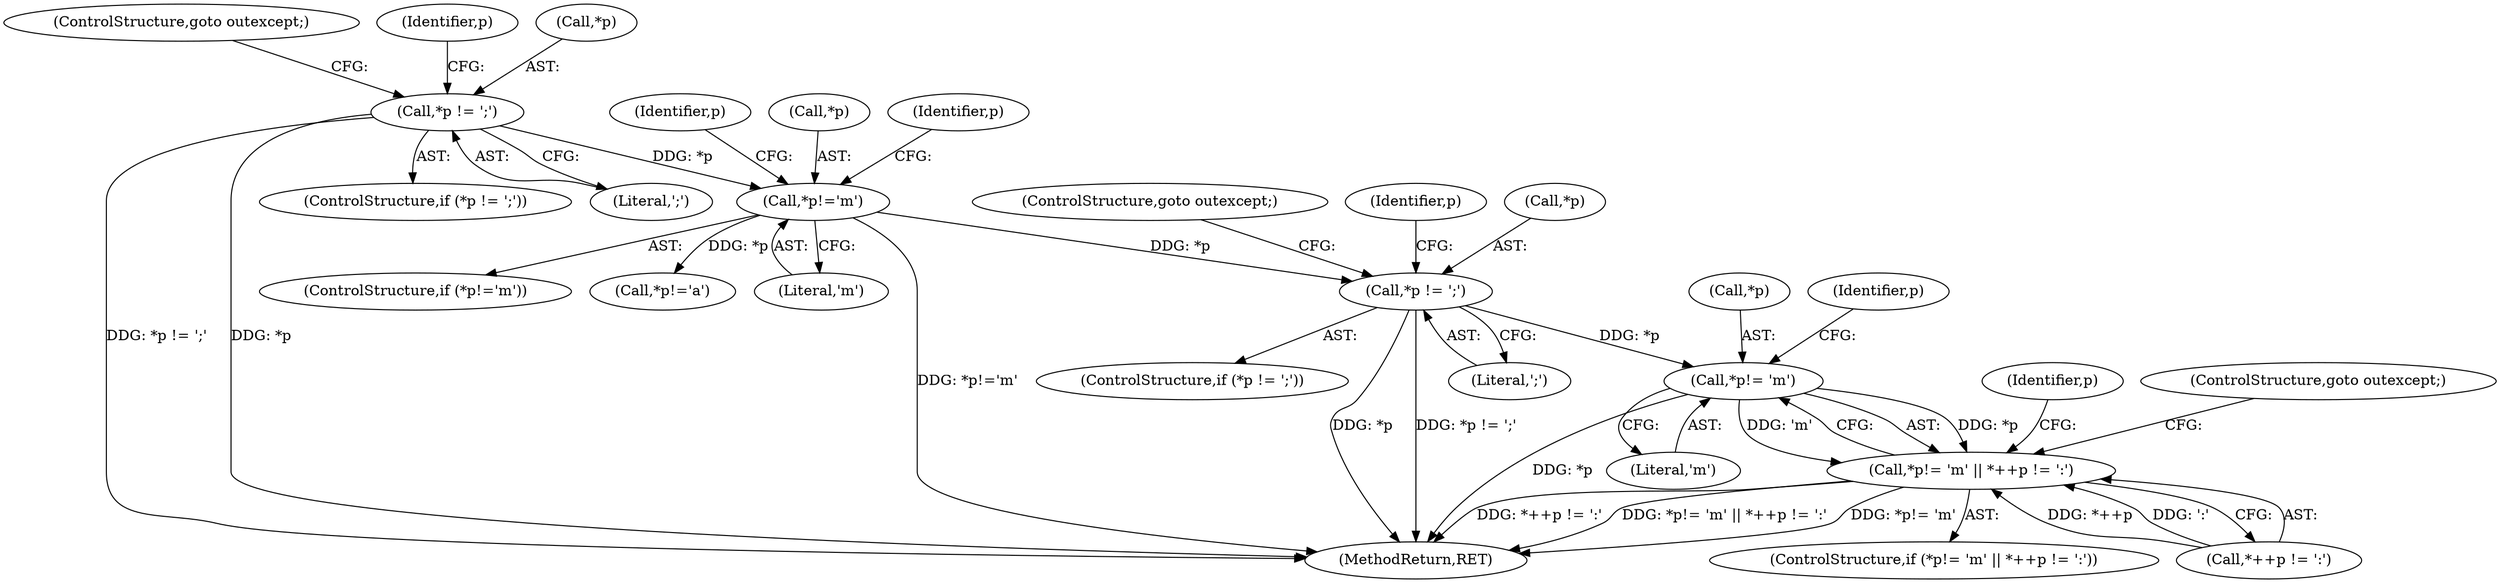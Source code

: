 digraph "0_php_88223c5245e9b470e1e6362bfd96829562ffe6ab@pointer" {
"1000232" [label="(Call,*p != ';')"];
"1000181" [label="(Call,*p!='m')"];
"1000172" [label="(Call,*p != ';')"];
"1000242" [label="(Call,*p!= 'm')"];
"1000241" [label="(Call,*p!= 'm' || *++p != ':')"];
"1000240" [label="(ControlStructure,if (*p!= 'm' || *++p != ':'))"];
"1000246" [label="(Call,*++p != ':')"];
"1000249" [label="(Identifier,p)"];
"1000245" [label="(Literal,'m')"];
"1000243" [label="(Call,*p)"];
"1000175" [label="(Literal,';')"];
"1000177" [label="(ControlStructure,goto outexcept;)"];
"1000232" [label="(Call,*p != ';')"];
"1000179" [label="(Identifier,p)"];
"1000188" [label="(Call,*p!='a')"];
"1000242" [label="(Call,*p!= 'm')"];
"1000181" [label="(Call,*p!='m')"];
"1000254" [label="(Identifier,p)"];
"1000239" [label="(Identifier,p)"];
"1000184" [label="(Literal,'m')"];
"1000190" [label="(Identifier,p)"];
"1000182" [label="(Call,*p)"];
"1000172" [label="(Call,*p != ';')"];
"1000173" [label="(Call,*p)"];
"1000301" [label="(MethodReturn,RET)"];
"1000233" [label="(Call,*p)"];
"1000241" [label="(Call,*p!= 'm' || *++p != ':')"];
"1000180" [label="(ControlStructure,if (*p!='m'))"];
"1000252" [label="(ControlStructure,goto outexcept;)"];
"1000235" [label="(Literal,';')"];
"1000237" [label="(ControlStructure,goto outexcept;)"];
"1000171" [label="(ControlStructure,if (*p != ';'))"];
"1000231" [label="(ControlStructure,if (*p != ';'))"];
"1000234" [label="(Identifier,p)"];
"1000232" -> "1000231"  [label="AST: "];
"1000232" -> "1000235"  [label="CFG: "];
"1000233" -> "1000232"  [label="AST: "];
"1000235" -> "1000232"  [label="AST: "];
"1000237" -> "1000232"  [label="CFG: "];
"1000239" -> "1000232"  [label="CFG: "];
"1000232" -> "1000301"  [label="DDG: *p"];
"1000232" -> "1000301"  [label="DDG: *p != ';'"];
"1000181" -> "1000232"  [label="DDG: *p"];
"1000232" -> "1000242"  [label="DDG: *p"];
"1000181" -> "1000180"  [label="AST: "];
"1000181" -> "1000184"  [label="CFG: "];
"1000182" -> "1000181"  [label="AST: "];
"1000184" -> "1000181"  [label="AST: "];
"1000190" -> "1000181"  [label="CFG: "];
"1000234" -> "1000181"  [label="CFG: "];
"1000181" -> "1000301"  [label="DDG: *p!='m'"];
"1000172" -> "1000181"  [label="DDG: *p"];
"1000181" -> "1000188"  [label="DDG: *p"];
"1000172" -> "1000171"  [label="AST: "];
"1000172" -> "1000175"  [label="CFG: "];
"1000173" -> "1000172"  [label="AST: "];
"1000175" -> "1000172"  [label="AST: "];
"1000177" -> "1000172"  [label="CFG: "];
"1000179" -> "1000172"  [label="CFG: "];
"1000172" -> "1000301"  [label="DDG: *p != ';'"];
"1000172" -> "1000301"  [label="DDG: *p"];
"1000242" -> "1000241"  [label="AST: "];
"1000242" -> "1000245"  [label="CFG: "];
"1000243" -> "1000242"  [label="AST: "];
"1000245" -> "1000242"  [label="AST: "];
"1000249" -> "1000242"  [label="CFG: "];
"1000241" -> "1000242"  [label="CFG: "];
"1000242" -> "1000301"  [label="DDG: *p"];
"1000242" -> "1000241"  [label="DDG: *p"];
"1000242" -> "1000241"  [label="DDG: 'm'"];
"1000241" -> "1000240"  [label="AST: "];
"1000241" -> "1000246"  [label="CFG: "];
"1000246" -> "1000241"  [label="AST: "];
"1000252" -> "1000241"  [label="CFG: "];
"1000254" -> "1000241"  [label="CFG: "];
"1000241" -> "1000301"  [label="DDG: *p!= 'm'"];
"1000241" -> "1000301"  [label="DDG: *++p != ':'"];
"1000241" -> "1000301"  [label="DDG: *p!= 'm' || *++p != ':'"];
"1000246" -> "1000241"  [label="DDG: *++p"];
"1000246" -> "1000241"  [label="DDG: ':'"];
}
